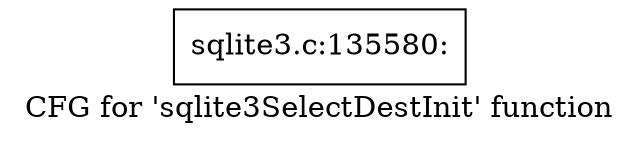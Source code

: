 digraph "CFG for 'sqlite3SelectDestInit' function" {
	label="CFG for 'sqlite3SelectDestInit' function";

	Node0x55c0f8c02990 [shape=record,label="{sqlite3.c:135580:}"];
}
